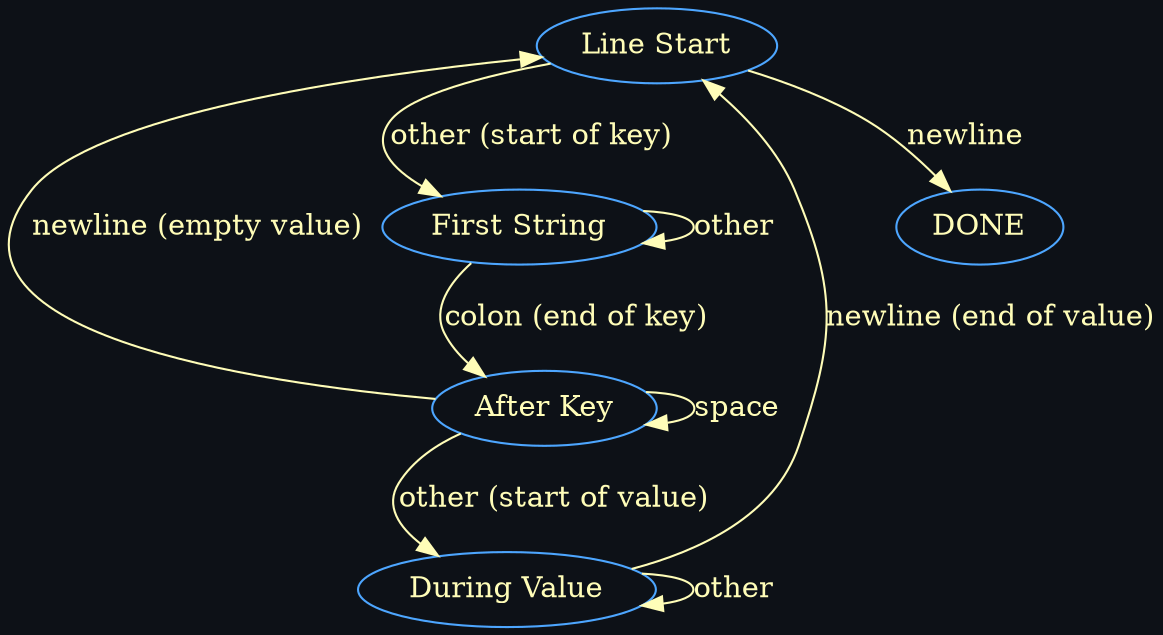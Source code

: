 digraph HeaderParser {
  node [group=main, color="#4DA6FF", fontcolor="#FFFDB8"];
  edge [style=invis, weight=100, overlap=0, constraint=true, fontcolor="#FFFDB8", color="#FFFDB8"];
  graph [layout=dot, fontcolor="#FFFDB8", bgcolor="#0d1117"];
  "Line Start" -> "First String":e -> "After Key":e -> "During Value":e [style=invisible, arrowhead=none];
  edge [style=solid, weight=1, overlap=scale, constraint=true];

  "Line Start" -> "DONE" [label="newline"];
  "Line Start" -> "First String" [label="other (start of key)"];
  "First String" -> "First String" [label="other"];
  "First String" -> "After Key" [label="colon (end of key)"];
  "After Key" -> "Line Start" [label="newline (empty value)"];
  "After Key" -> "After Key" [label="space"];
  "After Key" -> "During Value" [label="other (start of value)"];
  "During Value" -> "Line Start" [label="newline (end of value)"];
  "During Value" -> "During Value" [label="other"];
}
